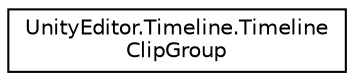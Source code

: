 digraph "Graphical Class Hierarchy"
{
 // LATEX_PDF_SIZE
  edge [fontname="Helvetica",fontsize="10",labelfontname="Helvetica",labelfontsize="10"];
  node [fontname="Helvetica",fontsize="10",shape=record];
  rankdir="LR";
  Node0 [label="UnityEditor.Timeline.Timeline\lClipGroup",height=0.2,width=0.4,color="black", fillcolor="white", style="filled",URL="$class_unity_editor_1_1_timeline_1_1_timeline_clip_group.html",tooltip=" "];
}
